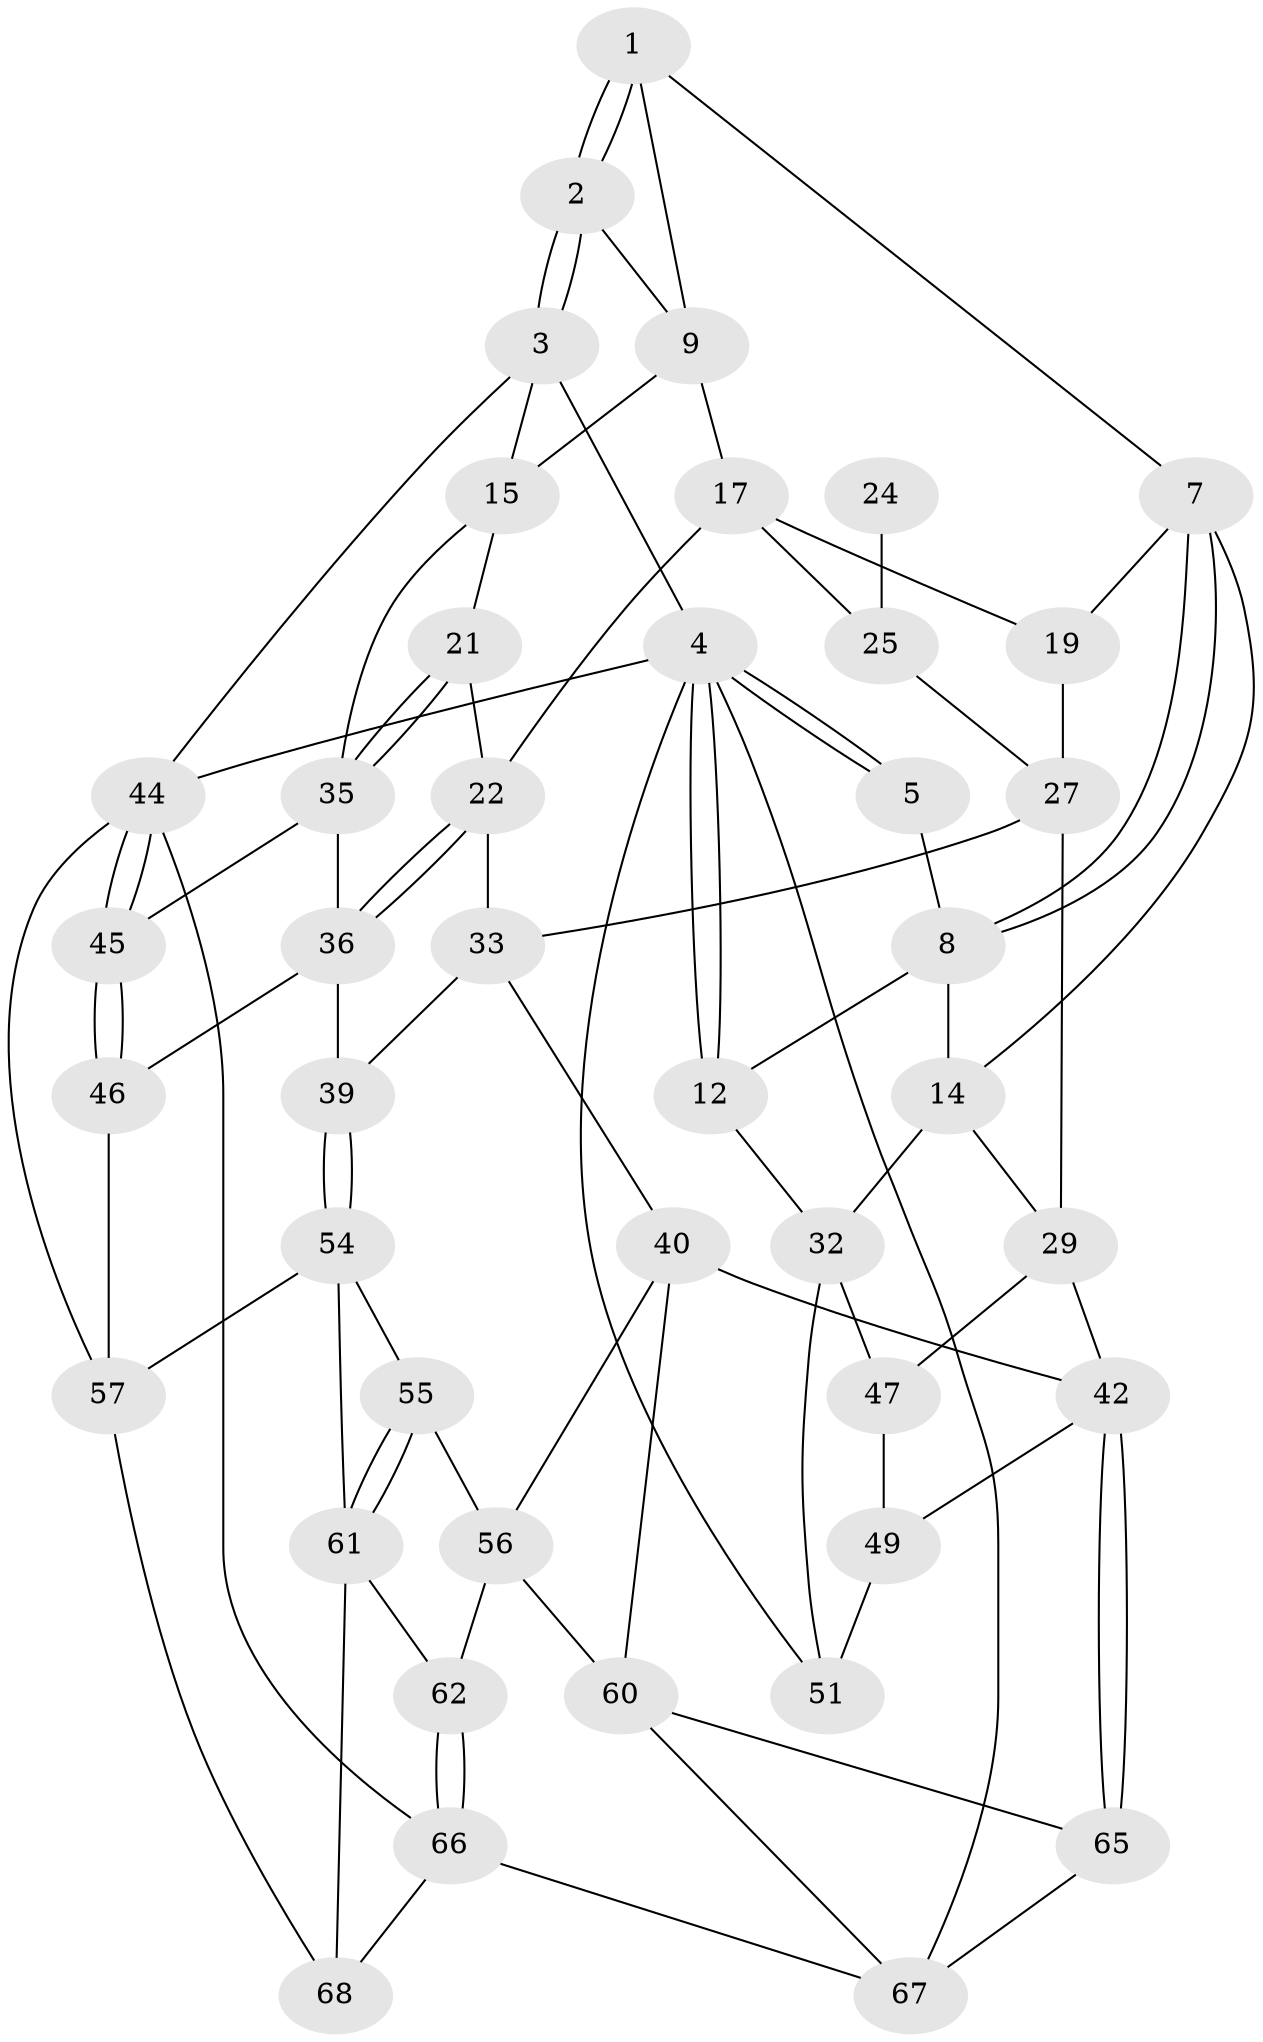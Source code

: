 // Generated by graph-tools (version 1.1) at 2025/24/03/03/25 07:24:40]
// undirected, 43 vertices, 90 edges
graph export_dot {
graph [start="1"]
  node [color=gray90,style=filled];
  1 [pos="+0.32976552219676053+0",super="+6"];
  2 [pos="+0.7986841577728774+0"];
  3 [pos="+1+0"];
  4 [pos="+0+0",super="+52"];
  5 [pos="+0.03439546543132507+0"];
  7 [pos="+0.23918201650562146+0.1995392756403199",super="+13"];
  8 [pos="+0.17343609041685937+0.14097574699529375",super="+11"];
  9 [pos="+0.7207671871542698+0.06385094116941259",super="+10"];
  12 [pos="+0+0.012493191324674052"];
  14 [pos="+0.10353590594611181+0.31755833633126457",super="+31"];
  15 [pos="+1+0.3350115848739987",super="+16"];
  17 [pos="+0.627669963387453+0.26906949839875743",super="+18"];
  19 [pos="+0.3204724824513663+0.2667801728638368",super="+20"];
  21 [pos="+0.8844789245561018+0.43387887076950066"];
  22 [pos="+0.6875882734247533+0.38572547718296185",super="+23"];
  24 [pos="+0.3752389002081859+0.3625956150440872"];
  25 [pos="+0.4899818827736497+0.3452740761616966",super="+26"];
  27 [pos="+0.37228513604397545+0.5136109788841728",super="+28"];
  29 [pos="+0.22134289646302588+0.5450879635468846",super="+30"];
  32 [pos="+0+0.4305029308335603",super="+48"];
  33 [pos="+0.6184524049154289+0.4628312967628691",super="+34"];
  35 [pos="+0.8944870133986235+0.527411092685768",super="+37"];
  36 [pos="+0.8356634419048632+0.5629002607556515",super="+38"];
  39 [pos="+0.7427013010275834+0.6223996795316543"];
  40 [pos="+0.4811661590300116+0.6200744999993183",super="+41"];
  42 [pos="+0.2970780017581369+0.8116172559570493",super="+43"];
  44 [pos="+1+1",super="+72"];
  45 [pos="+1+0.7598654690593712"];
  46 [pos="+0.9536875522179077+0.8021467615755274"];
  47 [pos="+0.13142321991706857+0.5778064489126219"];
  49 [pos="+0.27664166833273557+0.8037025360163612",super="+50"];
  51 [pos="+0+0.9478924575165777",super="+53"];
  54 [pos="+0.724701334276502+0.6499204671296037",super="+58"];
  55 [pos="+0.701356482953401+0.6744235409378021"];
  56 [pos="+0.5220536547189425+0.6531987524550039",super="+59"];
  57 [pos="+0.9323827335233652+0.8145953234726857",super="+70"];
  60 [pos="+0.5497356301020548+0.8354460687179647",super="+64"];
  61 [pos="+0.6897640924173926+0.8214208233668835",super="+63"];
  62 [pos="+0.5833502136614638+0.8272776764876208"];
  65 [pos="+0.30071823617044313+0.8275013183993839"];
  66 [pos="+0.5952662030806332+1",super="+69"];
  67 [pos="+0.41511567734834626+1",super="+71"];
  68 [pos="+0.7035946806985224+0.8610743250381062"];
  1 -- 2;
  1 -- 2;
  1 -- 7;
  1 -- 9;
  2 -- 3;
  2 -- 3;
  2 -- 9;
  3 -- 4;
  3 -- 15;
  3 -- 44;
  4 -- 5;
  4 -- 5;
  4 -- 12;
  4 -- 12;
  4 -- 51;
  4 -- 44;
  4 -- 67;
  5 -- 8;
  7 -- 8;
  7 -- 8;
  7 -- 19;
  7 -- 14;
  8 -- 12;
  8 -- 14;
  9 -- 15;
  9 -- 17;
  12 -- 32;
  14 -- 32;
  14 -- 29;
  15 -- 21;
  15 -- 35;
  17 -- 22;
  17 -- 19;
  17 -- 25;
  19 -- 27;
  21 -- 22;
  21 -- 35;
  21 -- 35;
  22 -- 36;
  22 -- 36;
  22 -- 33;
  24 -- 25 [weight=2];
  25 -- 27;
  27 -- 29;
  27 -- 33;
  29 -- 47;
  29 -- 42;
  32 -- 51;
  32 -- 47;
  33 -- 39;
  33 -- 40;
  35 -- 36;
  35 -- 45;
  36 -- 46;
  36 -- 39;
  39 -- 54;
  39 -- 54;
  40 -- 56;
  40 -- 42;
  40 -- 60;
  42 -- 65;
  42 -- 65;
  42 -- 49;
  44 -- 45;
  44 -- 45;
  44 -- 57;
  44 -- 66;
  45 -- 46;
  45 -- 46;
  46 -- 57;
  47 -- 49;
  49 -- 51 [weight=2];
  54 -- 55;
  54 -- 57;
  54 -- 61;
  55 -- 56;
  55 -- 61;
  55 -- 61;
  56 -- 60;
  56 -- 62;
  57 -- 68;
  60 -- 65;
  60 -- 67;
  61 -- 62;
  61 -- 68;
  62 -- 66;
  62 -- 66;
  65 -- 67;
  66 -- 67;
  66 -- 68;
}
